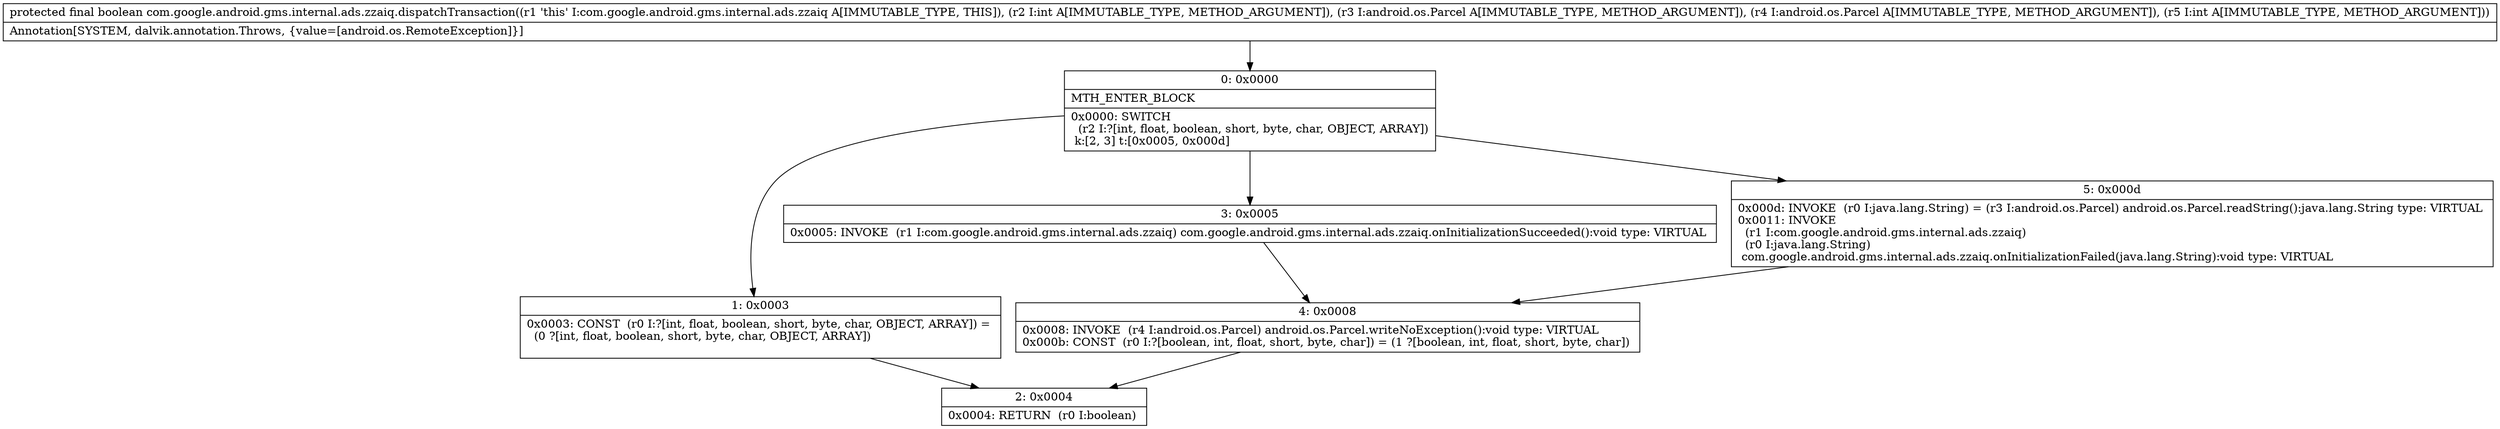 digraph "CFG forcom.google.android.gms.internal.ads.zzaiq.dispatchTransaction(ILandroid\/os\/Parcel;Landroid\/os\/Parcel;I)Z" {
Node_0 [shape=record,label="{0\:\ 0x0000|MTH_ENTER_BLOCK\l|0x0000: SWITCH  \l  (r2 I:?[int, float, boolean, short, byte, char, OBJECT, ARRAY])\l k:[2, 3] t:[0x0005, 0x000d] \l}"];
Node_1 [shape=record,label="{1\:\ 0x0003|0x0003: CONST  (r0 I:?[int, float, boolean, short, byte, char, OBJECT, ARRAY]) = \l  (0 ?[int, float, boolean, short, byte, char, OBJECT, ARRAY])\l \l}"];
Node_2 [shape=record,label="{2\:\ 0x0004|0x0004: RETURN  (r0 I:boolean) \l}"];
Node_3 [shape=record,label="{3\:\ 0x0005|0x0005: INVOKE  (r1 I:com.google.android.gms.internal.ads.zzaiq) com.google.android.gms.internal.ads.zzaiq.onInitializationSucceeded():void type: VIRTUAL \l}"];
Node_4 [shape=record,label="{4\:\ 0x0008|0x0008: INVOKE  (r4 I:android.os.Parcel) android.os.Parcel.writeNoException():void type: VIRTUAL \l0x000b: CONST  (r0 I:?[boolean, int, float, short, byte, char]) = (1 ?[boolean, int, float, short, byte, char]) \l}"];
Node_5 [shape=record,label="{5\:\ 0x000d|0x000d: INVOKE  (r0 I:java.lang.String) = (r3 I:android.os.Parcel) android.os.Parcel.readString():java.lang.String type: VIRTUAL \l0x0011: INVOKE  \l  (r1 I:com.google.android.gms.internal.ads.zzaiq)\l  (r0 I:java.lang.String)\l com.google.android.gms.internal.ads.zzaiq.onInitializationFailed(java.lang.String):void type: VIRTUAL \l}"];
MethodNode[shape=record,label="{protected final boolean com.google.android.gms.internal.ads.zzaiq.dispatchTransaction((r1 'this' I:com.google.android.gms.internal.ads.zzaiq A[IMMUTABLE_TYPE, THIS]), (r2 I:int A[IMMUTABLE_TYPE, METHOD_ARGUMENT]), (r3 I:android.os.Parcel A[IMMUTABLE_TYPE, METHOD_ARGUMENT]), (r4 I:android.os.Parcel A[IMMUTABLE_TYPE, METHOD_ARGUMENT]), (r5 I:int A[IMMUTABLE_TYPE, METHOD_ARGUMENT]))  | Annotation[SYSTEM, dalvik.annotation.Throws, \{value=[android.os.RemoteException]\}]\l}"];
MethodNode -> Node_0;
Node_0 -> Node_1;
Node_0 -> Node_3;
Node_0 -> Node_5;
Node_1 -> Node_2;
Node_3 -> Node_4;
Node_4 -> Node_2;
Node_5 -> Node_4;
}

